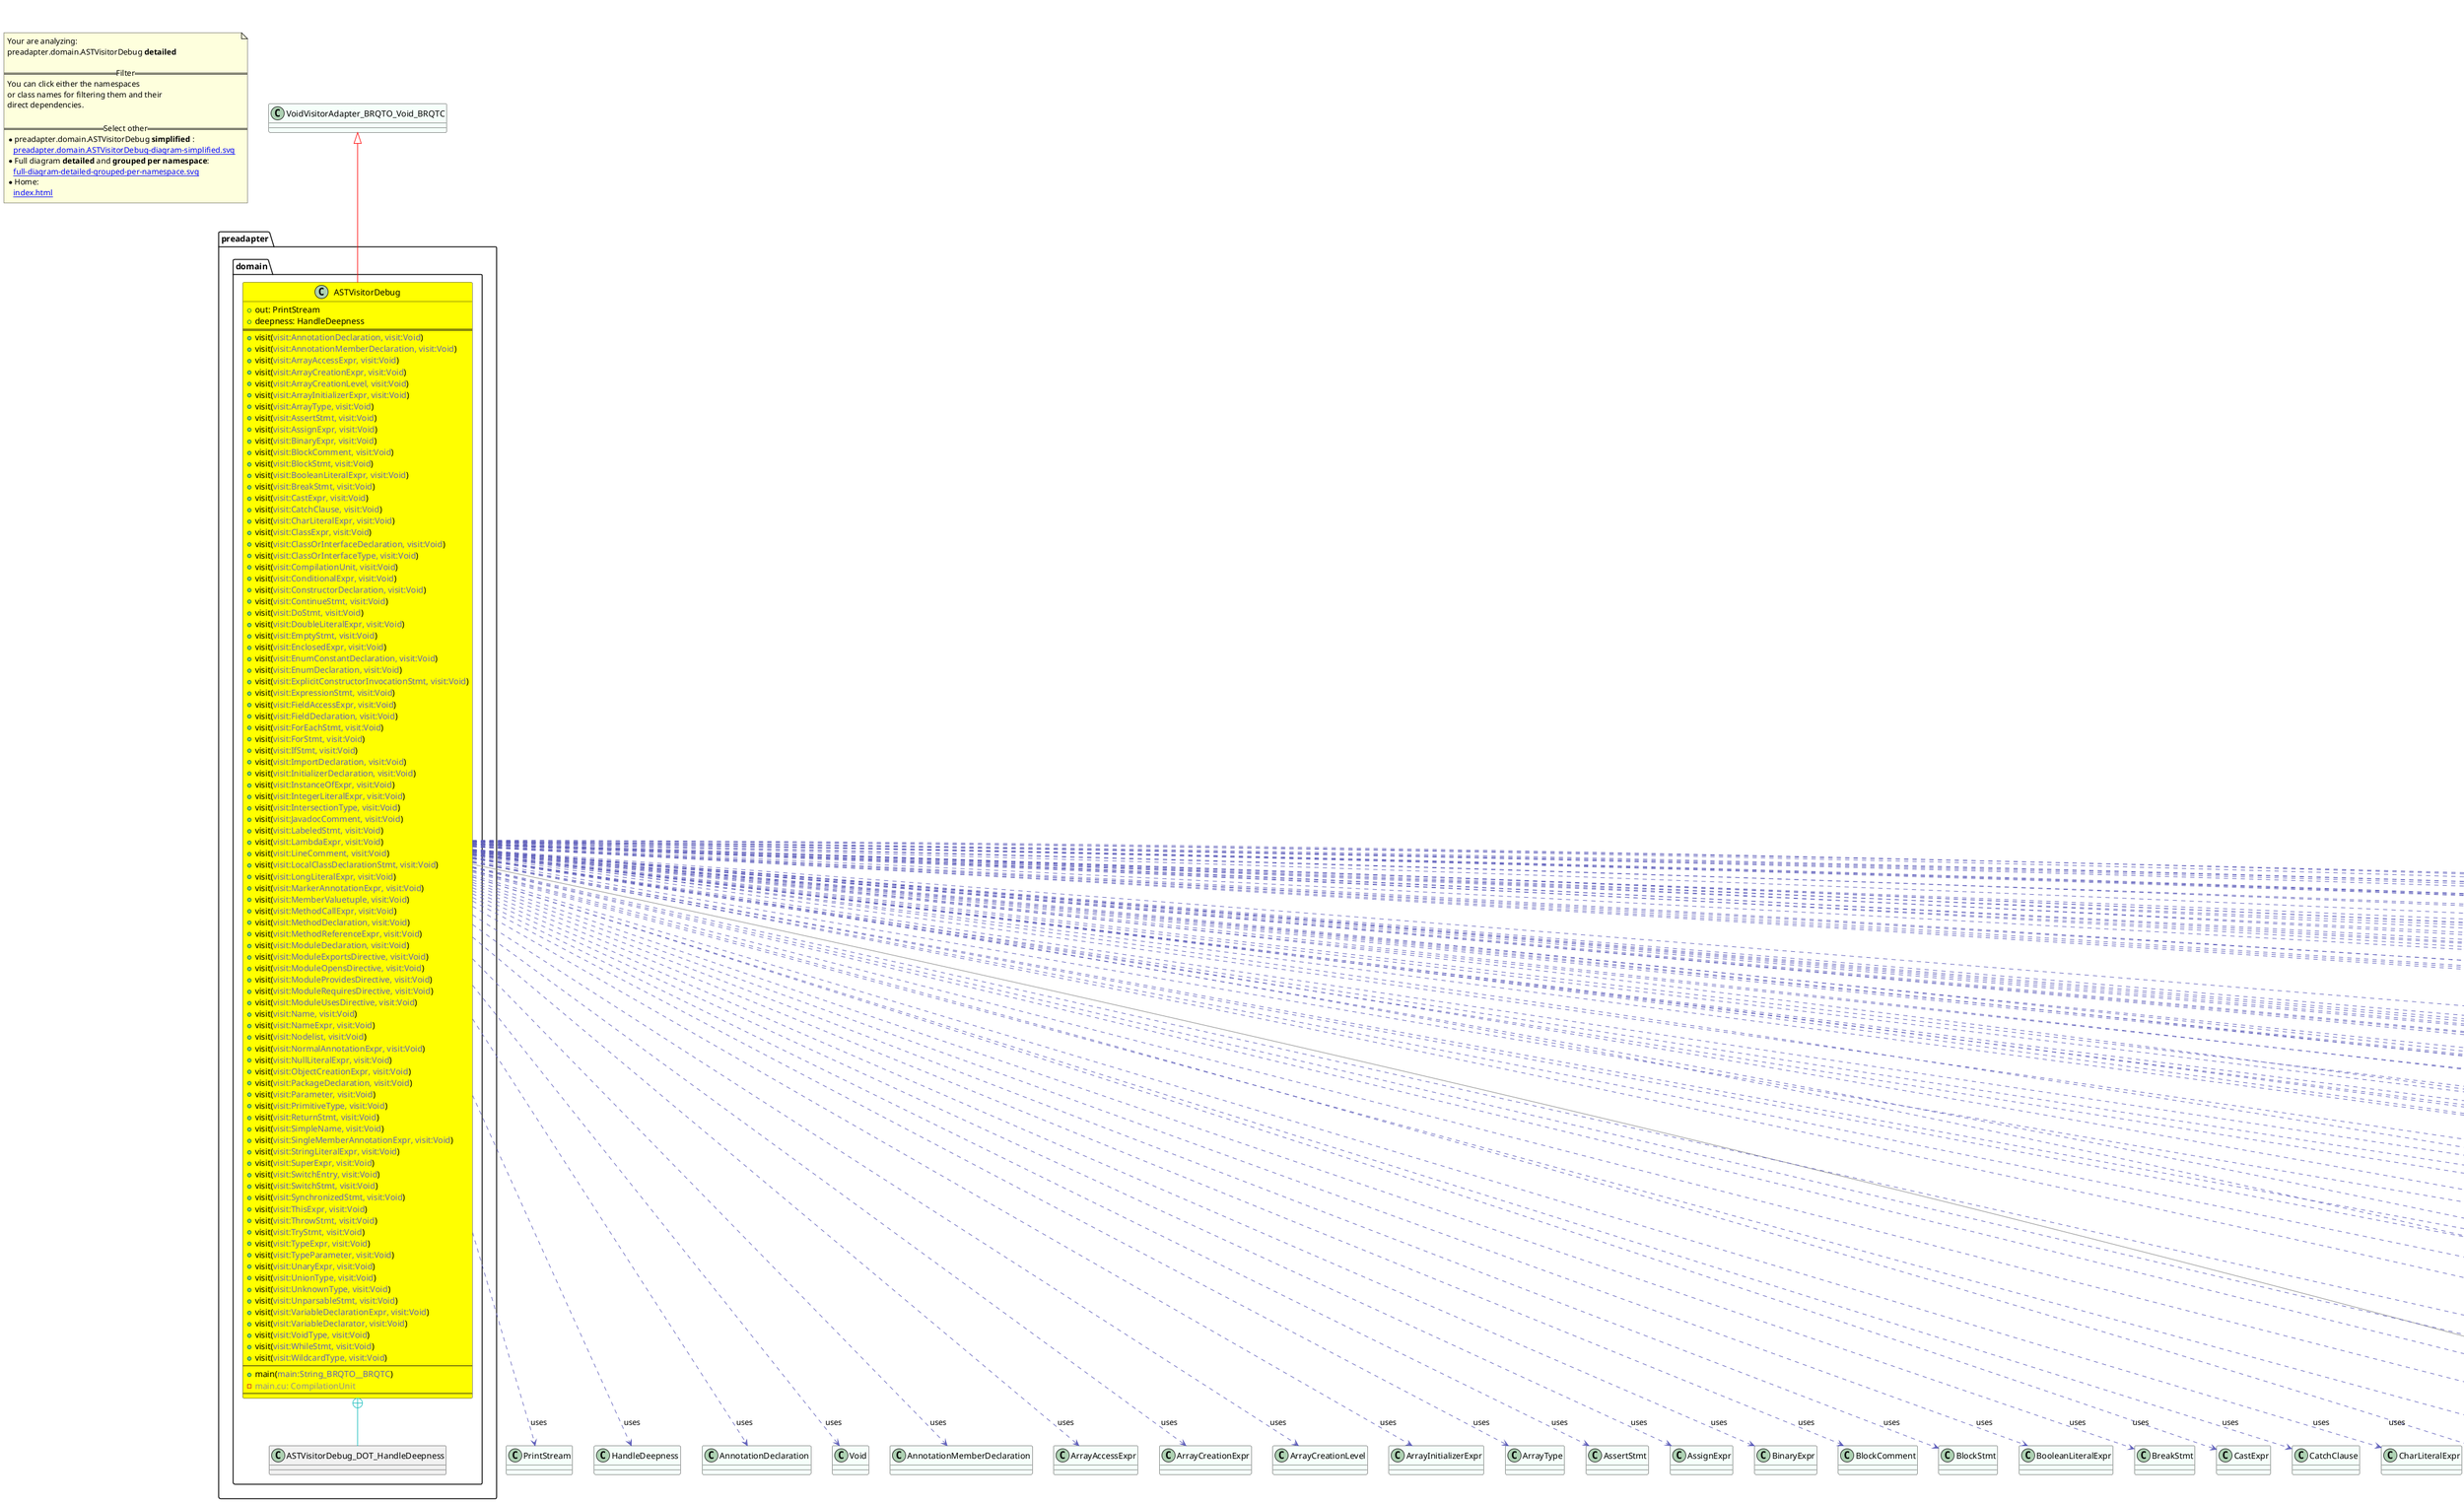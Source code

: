 @startuml
title <size:20>preadapter.domain.ASTVisitorDebug **detailed** </size>
note "Your are analyzing:\npreadapter.domain.ASTVisitorDebug **detailed** \n\n==Filter==\nYou can click either the namespaces \nor class names for filtering them and their\ndirect dependencies.\n\n==Select other==\n* preadapter.domain.ASTVisitorDebug **simplified** :\n   [[preadapter.domain.ASTVisitorDebug-diagram-simplified.svg]]\n* Full diagram **detailed** and **grouped per namespace**:\n   [[full-diagram-detailed-grouped-per-namespace.svg]]\n* Home:\n   [[index.html]]" as FloatingNote
class VoidVisitorAdapter_BRQTO_Void_BRQTC [[VoidVisitorAdapter_BRQTO_Void_BRQTC-diagram-detailed.svg]] #MintCream {
}
class PrintStream [[PrintStream-diagram-detailed.svg]] #MintCream {
}
class HandleDeepness [[HandleDeepness-diagram-detailed.svg]] #MintCream {
}
class AnnotationDeclaration [[AnnotationDeclaration-diagram-detailed.svg]] #MintCream {
}
class Void [[Void-diagram-detailed.svg]] #MintCream {
}
class AnnotationMemberDeclaration [[AnnotationMemberDeclaration-diagram-detailed.svg]] #MintCream {
}
class ArrayAccessExpr [[ArrayAccessExpr-diagram-detailed.svg]] #MintCream {
}
class ArrayCreationExpr [[ArrayCreationExpr-diagram-detailed.svg]] #MintCream {
}
class ArrayCreationLevel [[ArrayCreationLevel-diagram-detailed.svg]] #MintCream {
}
class ArrayInitializerExpr [[ArrayInitializerExpr-diagram-detailed.svg]] #MintCream {
}
class ArrayType [[ArrayType-diagram-detailed.svg]] #MintCream {
}
class AssertStmt [[AssertStmt-diagram-detailed.svg]] #MintCream {
}
class AssignExpr [[AssignExpr-diagram-detailed.svg]] #MintCream {
}
class BinaryExpr [[BinaryExpr-diagram-detailed.svg]] #MintCream {
}
class BlockComment [[BlockComment-diagram-detailed.svg]] #MintCream {
}
class BlockStmt [[BlockStmt-diagram-detailed.svg]] #MintCream {
}
class BooleanLiteralExpr [[BooleanLiteralExpr-diagram-detailed.svg]] #MintCream {
}
class BreakStmt [[BreakStmt-diagram-detailed.svg]] #MintCream {
}
class CastExpr [[CastExpr-diagram-detailed.svg]] #MintCream {
}
class CatchClause [[CatchClause-diagram-detailed.svg]] #MintCream {
}
class CharLiteralExpr [[CharLiteralExpr-diagram-detailed.svg]] #MintCream {
}
class ClassExpr [[ClassExpr-diagram-detailed.svg]] #MintCream {
}
class ClassOrInterfaceDeclaration [[ClassOrInterfaceDeclaration-diagram-detailed.svg]] #MintCream {
}
class ClassOrInterfaceType [[ClassOrInterfaceType-diagram-detailed.svg]] #MintCream {
}
class CompilationUnit [[CompilationUnit-diagram-detailed.svg]] #MintCream {
}
class ConditionalExpr [[ConditionalExpr-diagram-detailed.svg]] #MintCream {
}
class ConstructorDeclaration [[ConstructorDeclaration-diagram-detailed.svg]] #MintCream {
}
class ContinueStmt [[ContinueStmt-diagram-detailed.svg]] #MintCream {
}
class DoStmt [[DoStmt-diagram-detailed.svg]] #MintCream {
}
class DoubleLiteralExpr [[DoubleLiteralExpr-diagram-detailed.svg]] #MintCream {
}
class EmptyStmt [[EmptyStmt-diagram-detailed.svg]] #MintCream {
}
class EnclosedExpr [[EnclosedExpr-diagram-detailed.svg]] #MintCream {
}
class EnumConstantDeclaration [[EnumConstantDeclaration-diagram-detailed.svg]] #MintCream {
}
class EnumDeclaration [[EnumDeclaration-diagram-detailed.svg]] #MintCream {
}
class ExplicitConstructorInvocationStmt [[ExplicitConstructorInvocationStmt-diagram-detailed.svg]] #MintCream {
}
class ExpressionStmt [[ExpressionStmt-diagram-detailed.svg]] #MintCream {
}
class FieldAccessExpr [[FieldAccessExpr-diagram-detailed.svg]] #MintCream {
}
class FieldDeclaration [[FieldDeclaration-diagram-detailed.svg]] #MintCream {
}
class ForEachStmt [[ForEachStmt-diagram-detailed.svg]] #MintCream {
}
class ForStmt [[ForStmt-diagram-detailed.svg]] #MintCream {
}
class IfStmt [[IfStmt-diagram-detailed.svg]] #MintCream {
}
class ImportDeclaration [[ImportDeclaration-diagram-detailed.svg]] #MintCream {
}
class InitializerDeclaration [[InitializerDeclaration-diagram-detailed.svg]] #MintCream {
}
class InstanceOfExpr [[InstanceOfExpr-diagram-detailed.svg]] #MintCream {
}
class IntegerLiteralExpr [[IntegerLiteralExpr-diagram-detailed.svg]] #MintCream {
}
class IntersectionType [[IntersectionType-diagram-detailed.svg]] #MintCream {
}
class JavadocComment [[JavadocComment-diagram-detailed.svg]] #MintCream {
}
class LabeledStmt [[LabeledStmt-diagram-detailed.svg]] #MintCream {
}
class LambdaExpr [[LambdaExpr-diagram-detailed.svg]] #MintCream {
}
class LineComment [[LineComment-diagram-detailed.svg]] #MintCream {
}
class LocalClassDeclarationStmt [[LocalClassDeclarationStmt-diagram-detailed.svg]] #MintCream {
}
class LongLiteralExpr [[LongLiteralExpr-diagram-detailed.svg]] #MintCream {
}
class MarkerAnnotationExpr [[MarkerAnnotationExpr-diagram-detailed.svg]] #MintCream {
}
class MemberValuetuple [[MemberValuetuple-diagram-detailed.svg]] #MintCream {
}
class MethodCallExpr [[MethodCallExpr-diagram-detailed.svg]] #MintCream {
}
class MethodDeclaration [[MethodDeclaration-diagram-detailed.svg]] #MintCream {
}
class MethodReferenceExpr [[MethodReferenceExpr-diagram-detailed.svg]] #MintCream {
}
class ModuleDeclaration [[ModuleDeclaration-diagram-detailed.svg]] #MintCream {
}
class ModuleExportsDirective [[ModuleExportsDirective-diagram-detailed.svg]] #MintCream {
}
class ModuleOpensDirective [[ModuleOpensDirective-diagram-detailed.svg]] #MintCream {
}
class ModuleProvidesDirective [[ModuleProvidesDirective-diagram-detailed.svg]] #MintCream {
}
class ModuleRequiresDirective [[ModuleRequiresDirective-diagram-detailed.svg]] #MintCream {
}
class ModuleUsesDirective [[ModuleUsesDirective-diagram-detailed.svg]] #MintCream {
}
class Name [[Name-diagram-detailed.svg]] #MintCream {
}
class NameExpr [[NameExpr-diagram-detailed.svg]] #MintCream {
}
class Nodelist [[Nodelist-diagram-detailed.svg]] #MintCream {
}
class NormalAnnotationExpr [[NormalAnnotationExpr-diagram-detailed.svg]] #MintCream {
}
class NullLiteralExpr [[NullLiteralExpr-diagram-detailed.svg]] #MintCream {
}
class ObjectCreationExpr [[ObjectCreationExpr-diagram-detailed.svg]] #MintCream {
}
class PackageDeclaration [[PackageDeclaration-diagram-detailed.svg]] #MintCream {
}
class Parameter [[Parameter-diagram-detailed.svg]] #MintCream {
}
class PrimitiveType [[PrimitiveType-diagram-detailed.svg]] #MintCream {
}
class ReturnStmt [[ReturnStmt-diagram-detailed.svg]] #MintCream {
}
class SimpleName [[SimpleName-diagram-detailed.svg]] #MintCream {
}
class SingleMemberAnnotationExpr [[SingleMemberAnnotationExpr-diagram-detailed.svg]] #MintCream {
}
class StringLiteralExpr [[StringLiteralExpr-diagram-detailed.svg]] #MintCream {
}
class SuperExpr [[SuperExpr-diagram-detailed.svg]] #MintCream {
}
class SwitchEntry [[SwitchEntry-diagram-detailed.svg]] #MintCream {
}
class SwitchStmt [[SwitchStmt-diagram-detailed.svg]] #MintCream {
}
class SynchronizedStmt [[SynchronizedStmt-diagram-detailed.svg]] #MintCream {
}
class ThisExpr [[ThisExpr-diagram-detailed.svg]] #MintCream {
}
class ThrowStmt [[ThrowStmt-diagram-detailed.svg]] #MintCream {
}
class TryStmt [[TryStmt-diagram-detailed.svg]] #MintCream {
}
class TypeExpr [[TypeExpr-diagram-detailed.svg]] #MintCream {
}
class TypeParameter [[TypeParameter-diagram-detailed.svg]] #MintCream {
}
class UnaryExpr [[UnaryExpr-diagram-detailed.svg]] #MintCream {
}
class UnionType [[UnionType-diagram-detailed.svg]] #MintCream {
}
class UnknownType [[UnknownType-diagram-detailed.svg]] #MintCream {
}
class UnparsableStmt [[UnparsableStmt-diagram-detailed.svg]] #MintCream {
}
class VariableDeclarationExpr [[VariableDeclarationExpr-diagram-detailed.svg]] #MintCream {
}
class VariableDeclarator [[VariableDeclarator-diagram-detailed.svg]] #MintCream {
}
class VoidType [[VoidType-diagram-detailed.svg]] #MintCream {
}
class WhileStmt [[WhileStmt-diagram-detailed.svg]] #MintCream {
}
class WildcardType [[WildcardType-diagram-detailed.svg]] #MintCream {
}
class String_BRQTO__BRQTC [[String_BRQTO__BRQTC-diagram-detailed.svg]] #MintCream {
}
  class preadapter.domain.ASTVisitorDebug [[preadapter.domain.ASTVisitorDebug-diagram-detailed.svg]] #yellow {
    + out: PrintStream
    + deepness: HandleDeepness
==
    + visit(<font color="6060BB">visit:AnnotationDeclaration, visit:Void</font>)
    + visit(<font color="6060BB">visit:AnnotationMemberDeclaration, visit:Void</font>)
    + visit(<font color="6060BB">visit:ArrayAccessExpr, visit:Void</font>)
    + visit(<font color="6060BB">visit:ArrayCreationExpr, visit:Void</font>)
    + visit(<font color="6060BB">visit:ArrayCreationLevel, visit:Void</font>)
    + visit(<font color="6060BB">visit:ArrayInitializerExpr, visit:Void</font>)
    + visit(<font color="6060BB">visit:ArrayType, visit:Void</font>)
    + visit(<font color="6060BB">visit:AssertStmt, visit:Void</font>)
    + visit(<font color="6060BB">visit:AssignExpr, visit:Void</font>)
    + visit(<font color="6060BB">visit:BinaryExpr, visit:Void</font>)
    + visit(<font color="6060BB">visit:BlockComment, visit:Void</font>)
    + visit(<font color="6060BB">visit:BlockStmt, visit:Void</font>)
    + visit(<font color="6060BB">visit:BooleanLiteralExpr, visit:Void</font>)
    + visit(<font color="6060BB">visit:BreakStmt, visit:Void</font>)
    + visit(<font color="6060BB">visit:CastExpr, visit:Void</font>)
    + visit(<font color="6060BB">visit:CatchClause, visit:Void</font>)
    + visit(<font color="6060BB">visit:CharLiteralExpr, visit:Void</font>)
    + visit(<font color="6060BB">visit:ClassExpr, visit:Void</font>)
    + visit(<font color="6060BB">visit:ClassOrInterfaceDeclaration, visit:Void</font>)
    + visit(<font color="6060BB">visit:ClassOrInterfaceType, visit:Void</font>)
    + visit(<font color="6060BB">visit:CompilationUnit, visit:Void</font>)
    + visit(<font color="6060BB">visit:ConditionalExpr, visit:Void</font>)
    + visit(<font color="6060BB">visit:ConstructorDeclaration, visit:Void</font>)
    + visit(<font color="6060BB">visit:ContinueStmt, visit:Void</font>)
    + visit(<font color="6060BB">visit:DoStmt, visit:Void</font>)
    + visit(<font color="6060BB">visit:DoubleLiteralExpr, visit:Void</font>)
    + visit(<font color="6060BB">visit:EmptyStmt, visit:Void</font>)
    + visit(<font color="6060BB">visit:EnclosedExpr, visit:Void</font>)
    + visit(<font color="6060BB">visit:EnumConstantDeclaration, visit:Void</font>)
    + visit(<font color="6060BB">visit:EnumDeclaration, visit:Void</font>)
    + visit(<font color="6060BB">visit:ExplicitConstructorInvocationStmt, visit:Void</font>)
    + visit(<font color="6060BB">visit:ExpressionStmt, visit:Void</font>)
    + visit(<font color="6060BB">visit:FieldAccessExpr, visit:Void</font>)
    + visit(<font color="6060BB">visit:FieldDeclaration, visit:Void</font>)
    + visit(<font color="6060BB">visit:ForEachStmt, visit:Void</font>)
    + visit(<font color="6060BB">visit:ForStmt, visit:Void</font>)
    + visit(<font color="6060BB">visit:IfStmt, visit:Void</font>)
    + visit(<font color="6060BB">visit:ImportDeclaration, visit:Void</font>)
    + visit(<font color="6060BB">visit:InitializerDeclaration, visit:Void</font>)
    + visit(<font color="6060BB">visit:InstanceOfExpr, visit:Void</font>)
    + visit(<font color="6060BB">visit:IntegerLiteralExpr, visit:Void</font>)
    + visit(<font color="6060BB">visit:IntersectionType, visit:Void</font>)
    + visit(<font color="6060BB">visit:JavadocComment, visit:Void</font>)
    + visit(<font color="6060BB">visit:LabeledStmt, visit:Void</font>)
    + visit(<font color="6060BB">visit:LambdaExpr, visit:Void</font>)
    + visit(<font color="6060BB">visit:LineComment, visit:Void</font>)
    + visit(<font color="6060BB">visit:LocalClassDeclarationStmt, visit:Void</font>)
    + visit(<font color="6060BB">visit:LongLiteralExpr, visit:Void</font>)
    + visit(<font color="6060BB">visit:MarkerAnnotationExpr, visit:Void</font>)
    + visit(<font color="6060BB">visit:MemberValuetuple, visit:Void</font>)
    + visit(<font color="6060BB">visit:MethodCallExpr, visit:Void</font>)
    + visit(<font color="6060BB">visit:MethodDeclaration, visit:Void</font>)
    + visit(<font color="6060BB">visit:MethodReferenceExpr, visit:Void</font>)
    + visit(<font color="6060BB">visit:ModuleDeclaration, visit:Void</font>)
    + visit(<font color="6060BB">visit:ModuleExportsDirective, visit:Void</font>)
    + visit(<font color="6060BB">visit:ModuleOpensDirective, visit:Void</font>)
    + visit(<font color="6060BB">visit:ModuleProvidesDirective, visit:Void</font>)
    + visit(<font color="6060BB">visit:ModuleRequiresDirective, visit:Void</font>)
    + visit(<font color="6060BB">visit:ModuleUsesDirective, visit:Void</font>)
    + visit(<font color="6060BB">visit:Name, visit:Void</font>)
    + visit(<font color="6060BB">visit:NameExpr, visit:Void</font>)
    + visit(<font color="6060BB">visit:Nodelist, visit:Void</font>)
    + visit(<font color="6060BB">visit:NormalAnnotationExpr, visit:Void</font>)
    + visit(<font color="6060BB">visit:NullLiteralExpr, visit:Void</font>)
    + visit(<font color="6060BB">visit:ObjectCreationExpr, visit:Void</font>)
    + visit(<font color="6060BB">visit:PackageDeclaration, visit:Void</font>)
    + visit(<font color="6060BB">visit:Parameter, visit:Void</font>)
    + visit(<font color="6060BB">visit:PrimitiveType, visit:Void</font>)
    + visit(<font color="6060BB">visit:ReturnStmt, visit:Void</font>)
    + visit(<font color="6060BB">visit:SimpleName, visit:Void</font>)
    + visit(<font color="6060BB">visit:SingleMemberAnnotationExpr, visit:Void</font>)
    + visit(<font color="6060BB">visit:StringLiteralExpr, visit:Void</font>)
    + visit(<font color="6060BB">visit:SuperExpr, visit:Void</font>)
    + visit(<font color="6060BB">visit:SwitchEntry, visit:Void</font>)
    + visit(<font color="6060BB">visit:SwitchStmt, visit:Void</font>)
    + visit(<font color="6060BB">visit:SynchronizedStmt, visit:Void</font>)
    + visit(<font color="6060BB">visit:ThisExpr, visit:Void</font>)
    + visit(<font color="6060BB">visit:ThrowStmt, visit:Void</font>)
    + visit(<font color="6060BB">visit:TryStmt, visit:Void</font>)
    + visit(<font color="6060BB">visit:TypeExpr, visit:Void</font>)
    + visit(<font color="6060BB">visit:TypeParameter, visit:Void</font>)
    + visit(<font color="6060BB">visit:UnaryExpr, visit:Void</font>)
    + visit(<font color="6060BB">visit:UnionType, visit:Void</font>)
    + visit(<font color="6060BB">visit:UnknownType, visit:Void</font>)
    + visit(<font color="6060BB">visit:UnparsableStmt, visit:Void</font>)
    + visit(<font color="6060BB">visit:VariableDeclarationExpr, visit:Void</font>)
    + visit(<font color="6060BB">visit:VariableDeclarator, visit:Void</font>)
    + visit(<font color="6060BB">visit:VoidType, visit:Void</font>)
    + visit(<font color="6060BB">visit:WhileStmt, visit:Void</font>)
    + visit(<font color="6060BB">visit:WildcardType, visit:Void</font>)
--
    + main(<font color="6060BB">main:String_BRQTO__BRQTC</font>)
    - <font color="909090">main.cu: CompilationUnit</font>
--
  }
  class preadapter.domain.ASTVisitorDebug_DOT_HandleDeepness [[preadapter.domain.ASTVisitorDebug_DOT_HandleDeepness-diagram-detailed.svg]]  {
  }
 ' *************************************** 
 ' *************************************** 
 ' *************************************** 
' Class relations extracted from namespace:
' 
' Class relations extracted from namespace:
' preadapter.domain
VoidVisitorAdapter_BRQTO_Void_BRQTC <|-[#red]- preadapter.domain.ASTVisitorDebug
preadapter.domain.ASTVisitorDebug +-[#10BBBB]- preadapter.domain.ASTVisitorDebug_DOT_HandleDeepness 
preadapter.domain.ASTVisitorDebug .[#6060BB].> PrintStream  : uses 
preadapter.domain.ASTVisitorDebug .[#6060BB].> HandleDeepness  : uses 
preadapter.domain.ASTVisitorDebug .[#6060BB].> AnnotationDeclaration  : uses 
preadapter.domain.ASTVisitorDebug .[#6060BB].> Void  : uses 
preadapter.domain.ASTVisitorDebug .[#6060BB].> AnnotationMemberDeclaration  : uses 
preadapter.domain.ASTVisitorDebug .[#6060BB].> ArrayAccessExpr  : uses 
preadapter.domain.ASTVisitorDebug .[#6060BB].> ArrayCreationExpr  : uses 
preadapter.domain.ASTVisitorDebug .[#6060BB].> ArrayCreationLevel  : uses 
preadapter.domain.ASTVisitorDebug .[#6060BB].> ArrayInitializerExpr  : uses 
preadapter.domain.ASTVisitorDebug .[#6060BB].> ArrayType  : uses 
preadapter.domain.ASTVisitorDebug .[#6060BB].> AssertStmt  : uses 
preadapter.domain.ASTVisitorDebug .[#6060BB].> AssignExpr  : uses 
preadapter.domain.ASTVisitorDebug .[#6060BB].> BinaryExpr  : uses 
preadapter.domain.ASTVisitorDebug .[#6060BB].> BlockComment  : uses 
preadapter.domain.ASTVisitorDebug .[#6060BB].> BlockStmt  : uses 
preadapter.domain.ASTVisitorDebug .[#6060BB].> BooleanLiteralExpr  : uses 
preadapter.domain.ASTVisitorDebug .[#6060BB].> BreakStmt  : uses 
preadapter.domain.ASTVisitorDebug .[#6060BB].> CastExpr  : uses 
preadapter.domain.ASTVisitorDebug .[#6060BB].> CatchClause  : uses 
preadapter.domain.ASTVisitorDebug .[#6060BB].> CharLiteralExpr  : uses 
preadapter.domain.ASTVisitorDebug .[#6060BB].> ClassExpr  : uses 
preadapter.domain.ASTVisitorDebug .[#6060BB].> ClassOrInterfaceDeclaration  : uses 
preadapter.domain.ASTVisitorDebug .[#6060BB].> ClassOrInterfaceType  : uses 
preadapter.domain.ASTVisitorDebug .[#6060BB].> CompilationUnit  : uses 
preadapter.domain.ASTVisitorDebug .[#6060BB].> ConditionalExpr  : uses 
preadapter.domain.ASTVisitorDebug .[#6060BB].> ConstructorDeclaration  : uses 
preadapter.domain.ASTVisitorDebug .[#6060BB].> ContinueStmt  : uses 
preadapter.domain.ASTVisitorDebug .[#6060BB].> DoStmt  : uses 
preadapter.domain.ASTVisitorDebug .[#6060BB].> DoubleLiteralExpr  : uses 
preadapter.domain.ASTVisitorDebug .[#6060BB].> EmptyStmt  : uses 
preadapter.domain.ASTVisitorDebug .[#6060BB].> EnclosedExpr  : uses 
preadapter.domain.ASTVisitorDebug .[#6060BB].> EnumConstantDeclaration  : uses 
preadapter.domain.ASTVisitorDebug .[#6060BB].> EnumDeclaration  : uses 
preadapter.domain.ASTVisitorDebug .[#6060BB].> ExplicitConstructorInvocationStmt  : uses 
preadapter.domain.ASTVisitorDebug .[#6060BB].> ExpressionStmt  : uses 
preadapter.domain.ASTVisitorDebug .[#6060BB].> FieldAccessExpr  : uses 
preadapter.domain.ASTVisitorDebug .[#6060BB].> FieldDeclaration  : uses 
preadapter.domain.ASTVisitorDebug .[#6060BB].> ForEachStmt  : uses 
preadapter.domain.ASTVisitorDebug .[#6060BB].> ForStmt  : uses 
preadapter.domain.ASTVisitorDebug .[#6060BB].> IfStmt  : uses 
preadapter.domain.ASTVisitorDebug .[#6060BB].> ImportDeclaration  : uses 
preadapter.domain.ASTVisitorDebug .[#6060BB].> InitializerDeclaration  : uses 
preadapter.domain.ASTVisitorDebug .[#6060BB].> InstanceOfExpr  : uses 
preadapter.domain.ASTVisitorDebug .[#6060BB].> IntegerLiteralExpr  : uses 
preadapter.domain.ASTVisitorDebug .[#6060BB].> IntersectionType  : uses 
preadapter.domain.ASTVisitorDebug .[#6060BB].> JavadocComment  : uses 
preadapter.domain.ASTVisitorDebug .[#6060BB].> LabeledStmt  : uses 
preadapter.domain.ASTVisitorDebug .[#6060BB].> LambdaExpr  : uses 
preadapter.domain.ASTVisitorDebug .[#6060BB].> LineComment  : uses 
preadapter.domain.ASTVisitorDebug .[#6060BB].> LocalClassDeclarationStmt  : uses 
preadapter.domain.ASTVisitorDebug .[#6060BB].> LongLiteralExpr  : uses 
preadapter.domain.ASTVisitorDebug .[#6060BB].> MarkerAnnotationExpr  : uses 
preadapter.domain.ASTVisitorDebug .[#6060BB].> MemberValuetuple  : uses 
preadapter.domain.ASTVisitorDebug .[#6060BB].> MethodCallExpr  : uses 
preadapter.domain.ASTVisitorDebug .[#6060BB].> MethodDeclaration  : uses 
preadapter.domain.ASTVisitorDebug .[#6060BB].> MethodReferenceExpr  : uses 
preadapter.domain.ASTVisitorDebug .[#6060BB].> ModuleDeclaration  : uses 
preadapter.domain.ASTVisitorDebug .[#6060BB].> ModuleExportsDirective  : uses 
preadapter.domain.ASTVisitorDebug .[#6060BB].> ModuleOpensDirective  : uses 
preadapter.domain.ASTVisitorDebug .[#6060BB].> ModuleProvidesDirective  : uses 
preadapter.domain.ASTVisitorDebug .[#6060BB].> ModuleRequiresDirective  : uses 
preadapter.domain.ASTVisitorDebug .[#6060BB].> ModuleUsesDirective  : uses 
preadapter.domain.ASTVisitorDebug .[#6060BB].> Name  : uses 
preadapter.domain.ASTVisitorDebug .[#6060BB].> NameExpr  : uses 
preadapter.domain.ASTVisitorDebug .[#6060BB].> Nodelist  : uses 
preadapter.domain.ASTVisitorDebug .[#6060BB].> NormalAnnotationExpr  : uses 
preadapter.domain.ASTVisitorDebug .[#6060BB].> NullLiteralExpr  : uses 
preadapter.domain.ASTVisitorDebug .[#6060BB].> ObjectCreationExpr  : uses 
preadapter.domain.ASTVisitorDebug .[#6060BB].> PackageDeclaration  : uses 
preadapter.domain.ASTVisitorDebug .[#6060BB].> Parameter  : uses 
preadapter.domain.ASTVisitorDebug .[#6060BB].> PrimitiveType  : uses 
preadapter.domain.ASTVisitorDebug .[#6060BB].> ReturnStmt  : uses 
preadapter.domain.ASTVisitorDebug .[#6060BB].> SimpleName  : uses 
preadapter.domain.ASTVisitorDebug .[#6060BB].> SingleMemberAnnotationExpr  : uses 
preadapter.domain.ASTVisitorDebug .[#6060BB].> StringLiteralExpr  : uses 
preadapter.domain.ASTVisitorDebug .[#6060BB].> SuperExpr  : uses 
preadapter.domain.ASTVisitorDebug .[#6060BB].> SwitchEntry  : uses 
preadapter.domain.ASTVisitorDebug .[#6060BB].> SwitchStmt  : uses 
preadapter.domain.ASTVisitorDebug .[#6060BB].> SynchronizedStmt  : uses 
preadapter.domain.ASTVisitorDebug .[#6060BB].> ThisExpr  : uses 
preadapter.domain.ASTVisitorDebug .[#6060BB].> ThrowStmt  : uses 
preadapter.domain.ASTVisitorDebug .[#6060BB].> TryStmt  : uses 
preadapter.domain.ASTVisitorDebug .[#6060BB].> TypeExpr  : uses 
preadapter.domain.ASTVisitorDebug .[#6060BB].> TypeParameter  : uses 
preadapter.domain.ASTVisitorDebug .[#6060BB].> UnaryExpr  : uses 
preadapter.domain.ASTVisitorDebug .[#6060BB].> UnionType  : uses 
preadapter.domain.ASTVisitorDebug .[#6060BB].> UnknownType  : uses 
preadapter.domain.ASTVisitorDebug .[#6060BB].> UnparsableStmt  : uses 
preadapter.domain.ASTVisitorDebug .[#6060BB].> VariableDeclarationExpr  : uses 
preadapter.domain.ASTVisitorDebug .[#6060BB].> VariableDeclarator  : uses 
preadapter.domain.ASTVisitorDebug .[#6060BB].> VoidType  : uses 
preadapter.domain.ASTVisitorDebug .[#6060BB].> WhileStmt  : uses 
preadapter.domain.ASTVisitorDebug .[#6060BB].> WildcardType  : uses 
preadapter.domain.ASTVisitorDebug .[#6060BB].> String_BRQTO__BRQTC  : uses 
preadapter.domain.ASTVisitorDebug -[#909090]-> CompilationUnit  : uses 
@enduml